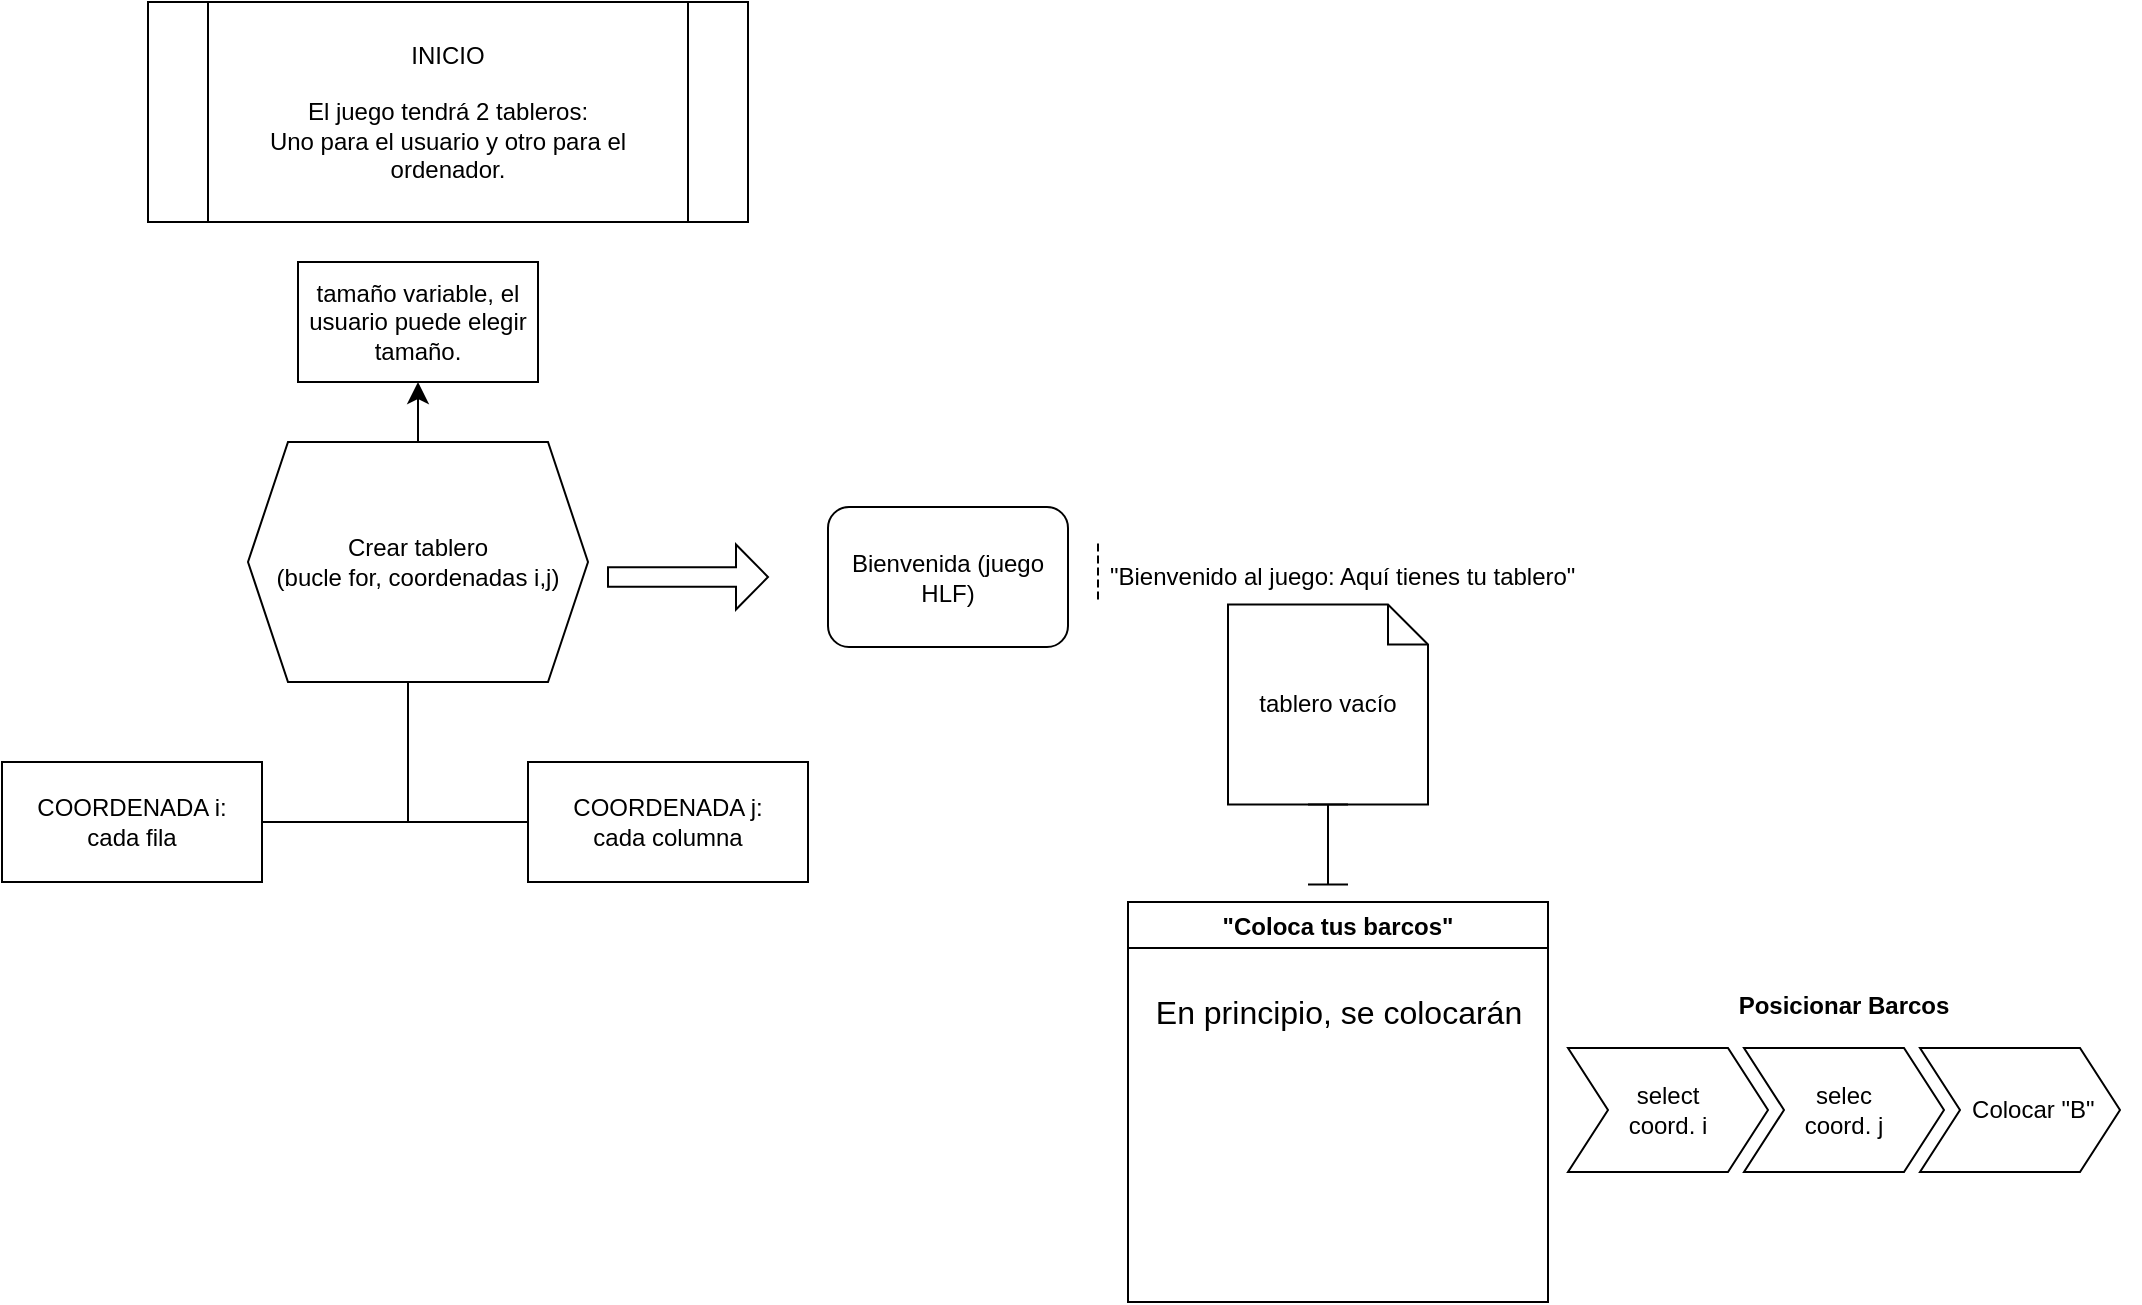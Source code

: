 <mxfile version="26.1.0">
  <diagram id="C5RBs43oDa-KdzZeNtuy" name="Page-1">
    <mxGraphModel dx="1861" dy="1605" grid="1" gridSize="10" guides="1" tooltips="1" connect="1" arrows="1" fold="1" page="1" pageScale="1" pageWidth="827" pageHeight="1169" math="0" shadow="0">
      <root>
        <mxCell id="WIyWlLk6GJQsqaUBKTNV-0" />
        <mxCell id="WIyWlLk6GJQsqaUBKTNV-1" parent="WIyWlLk6GJQsqaUBKTNV-0" />
        <mxCell id="IZafC-xWSNaEyw5Y1dcx-28" value="tablero vacío" style="shape=note;size=20;whiteSpace=wrap;html=1;" vertex="1" parent="WIyWlLk6GJQsqaUBKTNV-1">
          <mxGeometry x="200" y="291.25" width="100" height="100" as="geometry" />
        </mxCell>
        <mxCell id="WIyWlLk6GJQsqaUBKTNV-3" value="Bienvenida (juego HLF)" style="rounded=1;whiteSpace=wrap;html=1;fontSize=12;glass=0;strokeWidth=1;shadow=0;" parent="WIyWlLk6GJQsqaUBKTNV-1" vertex="1">
          <mxGeometry y="242.5" width="120" height="70" as="geometry" />
        </mxCell>
        <mxCell id="IZafC-xWSNaEyw5Y1dcx-2" value="" style="edgeStyle=none;curved=1;rounded=0;orthogonalLoop=1;jettySize=auto;html=1;fontSize=12;startSize=8;endSize=8;" edge="1" parent="WIyWlLk6GJQsqaUBKTNV-1" source="IZafC-xWSNaEyw5Y1dcx-0" target="IZafC-xWSNaEyw5Y1dcx-1">
          <mxGeometry relative="1" as="geometry" />
        </mxCell>
        <mxCell id="IZafC-xWSNaEyw5Y1dcx-0" value="Crear tablero&lt;div&gt;(bucle for, coordenadas i,j)&lt;/div&gt;" style="shape=hexagon;perimeter=hexagonPerimeter2;whiteSpace=wrap;html=1;fixedSize=1;" vertex="1" parent="WIyWlLk6GJQsqaUBKTNV-1">
          <mxGeometry x="-290" y="210" width="170" height="120" as="geometry" />
        </mxCell>
        <mxCell id="IZafC-xWSNaEyw5Y1dcx-1" value="tamaño variable, el usuario puede elegir tamaño." style="whiteSpace=wrap;html=1;" vertex="1" parent="WIyWlLk6GJQsqaUBKTNV-1">
          <mxGeometry x="-265" y="120" width="120" height="60" as="geometry" />
        </mxCell>
        <mxCell id="IZafC-xWSNaEyw5Y1dcx-7" value="" style="edgeStyle=orthogonalEdgeStyle;sourcePerimeterSpacing=0;targetPerimeterSpacing=0;startArrow=none;endArrow=none;rounded=0;targetPortConstraint=eastwest;sourcePortConstraint=northsouth;curved=0;rounded=0;fontSize=12;startSize=8;endSize=8;" edge="1" target="IZafC-xWSNaEyw5Y1dcx-9" parent="WIyWlLk6GJQsqaUBKTNV-1">
          <mxGeometry relative="1" as="geometry">
            <mxPoint x="-190" y="330" as="sourcePoint" />
            <Array as="points">
              <mxPoint x="-210" y="330" />
              <mxPoint x="-210" y="400" />
            </Array>
          </mxGeometry>
        </mxCell>
        <mxCell id="IZafC-xWSNaEyw5Y1dcx-8" value="" style="edgeStyle=orthogonalEdgeStyle;sourcePerimeterSpacing=0;targetPerimeterSpacing=0;startArrow=none;endArrow=none;rounded=0;targetPortConstraint=eastwest;sourcePortConstraint=northsouth;curved=0;rounded=0;fontSize=12;startSize=8;endSize=8;" edge="1" target="IZafC-xWSNaEyw5Y1dcx-10" parent="WIyWlLk6GJQsqaUBKTNV-1">
          <mxGeometry relative="1" as="geometry">
            <mxPoint x="-190" y="330" as="sourcePoint" />
            <Array as="points">
              <mxPoint x="-210" y="330" />
              <mxPoint x="-210" y="400" />
            </Array>
          </mxGeometry>
        </mxCell>
        <mxCell id="IZafC-xWSNaEyw5Y1dcx-9" value="COORDENADA i:&lt;div&gt;cada fila&lt;/div&gt;" style="whiteSpace=wrap;html=1;align=center;verticalAlign=middle;treeFolding=1;treeMoving=1;" vertex="1" parent="WIyWlLk6GJQsqaUBKTNV-1">
          <mxGeometry x="-413" y="370" width="130" height="60" as="geometry" />
        </mxCell>
        <mxCell id="IZafC-xWSNaEyw5Y1dcx-10" value="COORDENADA j:&lt;div&gt;cada columna&lt;/div&gt;" style="whiteSpace=wrap;html=1;align=center;verticalAlign=middle;treeFolding=1;treeMoving=1;" vertex="1" parent="WIyWlLk6GJQsqaUBKTNV-1">
          <mxGeometry x="-150" y="370" width="140" height="60" as="geometry" />
        </mxCell>
        <mxCell id="IZafC-xWSNaEyw5Y1dcx-11" value="" style="shape=singleArrow;whiteSpace=wrap;html=1;" vertex="1" parent="WIyWlLk6GJQsqaUBKTNV-1">
          <mxGeometry x="-110" y="261.25" width="80" height="32.5" as="geometry" />
        </mxCell>
        <mxCell id="IZafC-xWSNaEyw5Y1dcx-21" value="&quot;Bienvenido al juego: Aquí tienes tu tablero&quot;" style="shape=partialRectangle;fillColor=none;align=left;verticalAlign=middle;strokeColor=none;spacingLeft=34;rotatable=0;points=[[0,0.5],[1,0.5]];portConstraint=eastwest;dropTarget=0;" vertex="1" parent="WIyWlLk6GJQsqaUBKTNV-1">
          <mxGeometry x="105" y="261.25" width="90" height="30" as="geometry" />
        </mxCell>
        <mxCell id="IZafC-xWSNaEyw5Y1dcx-22" value="" style="shape=partialRectangle;top=0;left=0;bottom=0;fillColor=none;stokeWidth=1;dashed=1;align=left;verticalAlign=middle;spacingLeft=4;spacingRight=4;overflow=hidden;rotatable=0;points=[];portConstraint=eastwest;part=1;" vertex="1" connectable="0" parent="IZafC-xWSNaEyw5Y1dcx-21">
          <mxGeometry width="30" height="30" as="geometry" />
        </mxCell>
        <mxCell id="IZafC-xWSNaEyw5Y1dcx-30" value="&lt;div&gt;INICIO&lt;/div&gt;&lt;div&gt;&lt;br&gt;&lt;/div&gt;El juego tendrá 2 tableros:&lt;div&gt;Uno para el usuario y otro para el ordenador.&lt;/div&gt;" style="shape=process;whiteSpace=wrap;html=1;backgroundOutline=1;" vertex="1" parent="WIyWlLk6GJQsqaUBKTNV-1">
          <mxGeometry x="-340" y="-10" width="300" height="110" as="geometry" />
        </mxCell>
        <mxCell id="IZafC-xWSNaEyw5Y1dcx-41" value="" style="shape=crossbar;whiteSpace=wrap;html=1;rounded=1;direction=south;" vertex="1" parent="WIyWlLk6GJQsqaUBKTNV-1">
          <mxGeometry x="240" y="391.25" width="20" height="40" as="geometry" />
        </mxCell>
        <mxCell id="IZafC-xWSNaEyw5Y1dcx-62" value="Posicionar Barcos" style="swimlane;childLayout=stackLayout;horizontal=1;fillColor=none;horizontalStack=1;resizeParent=1;resizeParentMax=0;resizeLast=0;collapsible=0;strokeColor=none;stackBorder=10;stackSpacing=-12;resizable=1;align=center;points=[];whiteSpace=wrap;html=1;" vertex="1" parent="WIyWlLk6GJQsqaUBKTNV-1">
          <mxGeometry x="360" y="480" width="296" height="105" as="geometry" />
        </mxCell>
        <mxCell id="IZafC-xWSNaEyw5Y1dcx-63" value="select&lt;div&gt;coord. i&lt;/div&gt;" style="shape=step;perimeter=stepPerimeter;fixedSize=1;points=[];whiteSpace=wrap;html=1;" vertex="1" parent="IZafC-xWSNaEyw5Y1dcx-62">
          <mxGeometry x="10" y="33" width="100" height="62" as="geometry" />
        </mxCell>
        <mxCell id="IZafC-xWSNaEyw5Y1dcx-64" value="selec&lt;div&gt;coord. j&lt;/div&gt;" style="shape=step;perimeter=stepPerimeter;fixedSize=1;points=[];whiteSpace=wrap;html=1;" vertex="1" parent="IZafC-xWSNaEyw5Y1dcx-62">
          <mxGeometry x="98" y="33" width="100" height="62" as="geometry" />
        </mxCell>
        <mxCell id="IZafC-xWSNaEyw5Y1dcx-65" value="&amp;nbsp; &amp;nbsp; Colocar &quot;B&quot;" style="shape=step;perimeter=stepPerimeter;fixedSize=1;points=[];whiteSpace=wrap;html=1;" vertex="1" parent="IZafC-xWSNaEyw5Y1dcx-62">
          <mxGeometry x="186" y="33" width="100" height="62" as="geometry" />
        </mxCell>
        <mxCell id="IZafC-xWSNaEyw5Y1dcx-72" value="&quot;Coloca tus barcos&quot;" style="swimlane;" vertex="1" parent="WIyWlLk6GJQsqaUBKTNV-1">
          <mxGeometry x="150" y="440" width="210" height="200" as="geometry" />
        </mxCell>
        <mxCell id="IZafC-xWSNaEyw5Y1dcx-73" value="En principio, se colocarán&lt;div&gt;&lt;br&gt;&lt;/div&gt;" style="text;html=1;align=center;verticalAlign=middle;resizable=0;points=[];autosize=1;strokeColor=none;fillColor=none;fontSize=16;" vertex="1" parent="IZafC-xWSNaEyw5Y1dcx-72">
          <mxGeometry y="40" width="210" height="50" as="geometry" />
        </mxCell>
      </root>
    </mxGraphModel>
  </diagram>
</mxfile>
